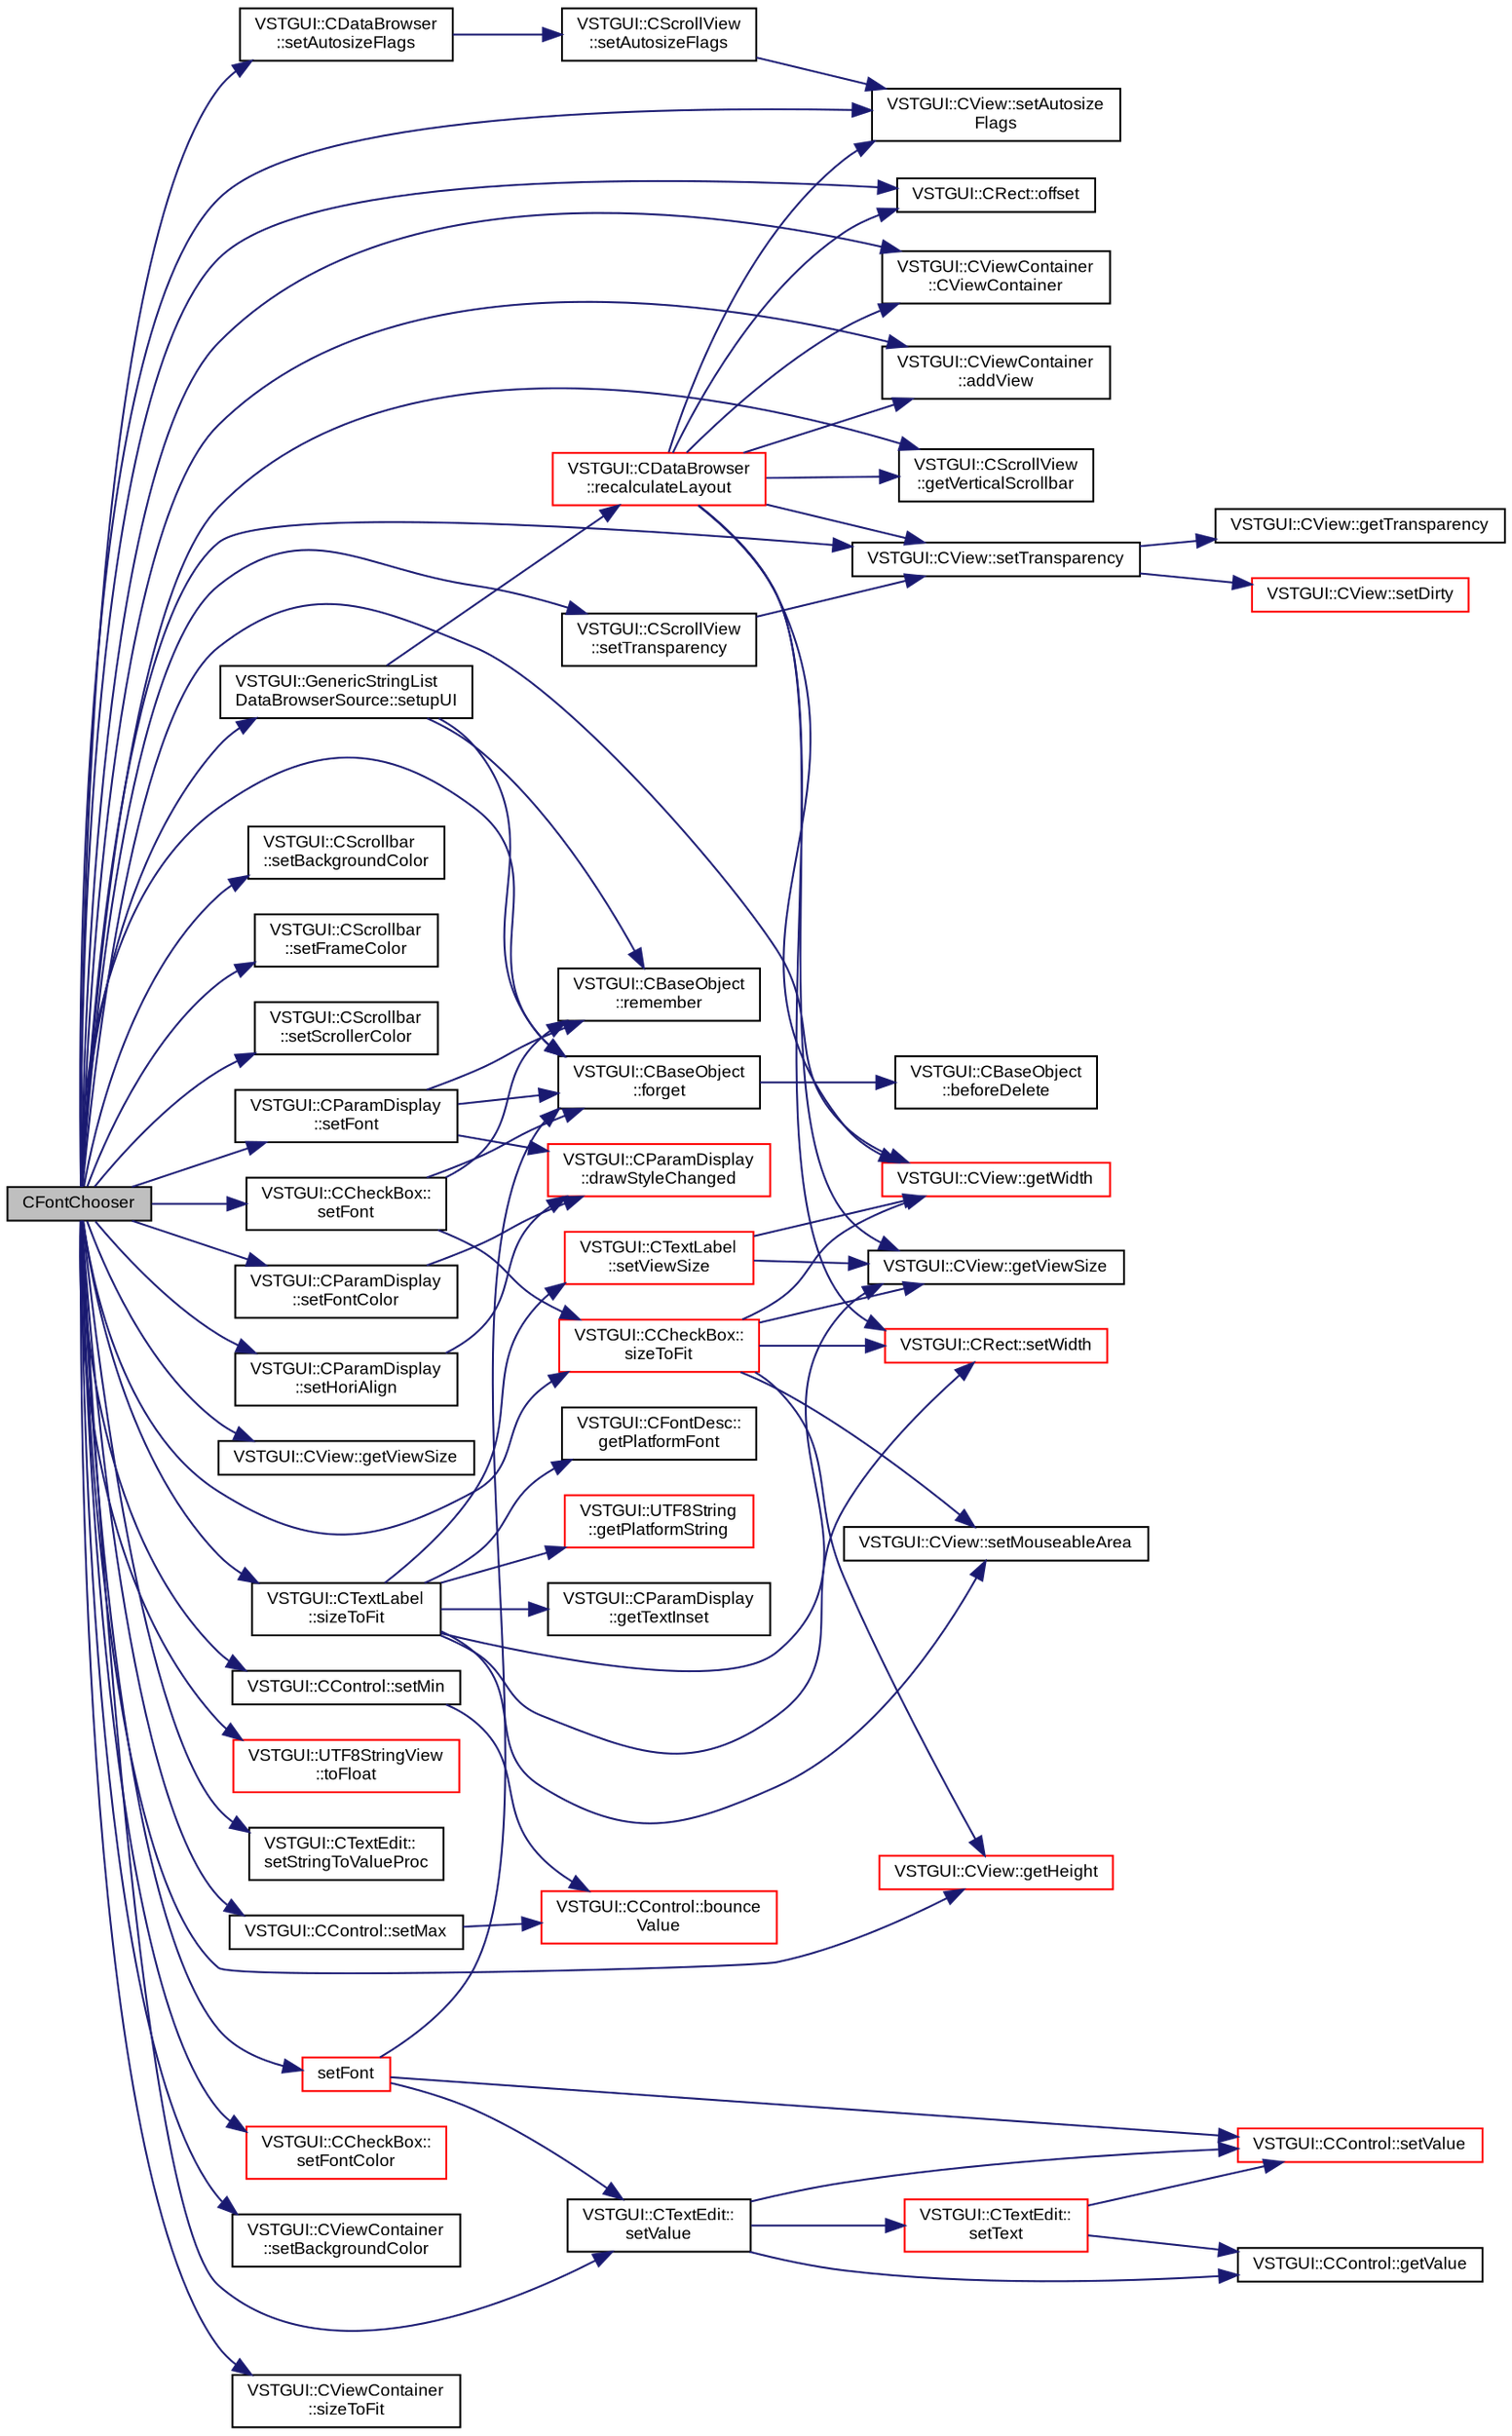digraph "CFontChooser"
{
  bgcolor="transparent";
  edge [fontname="Arial",fontsize="9",labelfontname="Arial",labelfontsize="9"];
  node [fontname="Arial",fontsize="9",shape=record];
  rankdir="LR";
  Node1 [label="CFontChooser",height=0.2,width=0.4,color="black", fillcolor="grey75", style="filled" fontcolor="black"];
  Node1 -> Node2 [color="midnightblue",fontsize="9",style="solid",fontname="Arial"];
  Node2 [label="VSTGUI::GenericStringList\lDataBrowserSource::setupUI",height=0.2,width=0.4,color="black",URL="$class_v_s_t_g_u_i_1_1_generic_string_list_data_browser_source.html#a721c0ed5144b9f9d50e5dc7fe4976492"];
  Node2 -> Node3 [color="midnightblue",fontsize="9",style="solid",fontname="Arial"];
  Node3 [label="VSTGUI::CBaseObject\l::forget",height=0.2,width=0.4,color="black",URL="$class_v_s_t_g_u_i_1_1_c_base_object.html#ad63e28fbe95a3458c97c60bfacd47ab8",tooltip="decrease refcount and delete object if refcount == 0 "];
  Node3 -> Node4 [color="midnightblue",fontsize="9",style="solid",fontname="Arial"];
  Node4 [label="VSTGUI::CBaseObject\l::beforeDelete",height=0.2,width=0.4,color="black",URL="$class_v_s_t_g_u_i_1_1_c_base_object.html#a7109cc8e58c631f14b338c5e60633d7b"];
  Node2 -> Node5 [color="midnightblue",fontsize="9",style="solid",fontname="Arial"];
  Node5 [label="VSTGUI::CBaseObject\l::remember",height=0.2,width=0.4,color="black",URL="$class_v_s_t_g_u_i_1_1_c_base_object.html#ada0719d1daaca4af1795018001769311",tooltip="increase refcount "];
  Node2 -> Node6 [color="midnightblue",fontsize="9",style="solid",fontname="Arial"];
  Node6 [label="VSTGUI::CDataBrowser\l::recalculateLayout",height=0.2,width=0.4,color="red",URL="$class_v_s_t_g_u_i_1_1_c_data_browser.html#adf67dfd47fb9d3c6051cd43cc8542cba",tooltip="trigger recalculation, call if numRows or numColumns changed "];
  Node6 -> Node7 [color="midnightblue",fontsize="9",style="solid",fontname="Arial"];
  Node7 [label="VSTGUI::CRect::offset",height=0.2,width=0.4,color="black",URL="$struct_v_s_t_g_u_i_1_1_c_rect.html#a3b15bdeea464922589dfe91b21d991ce"];
  Node6 -> Node8 [color="midnightblue",fontsize="9",style="solid",fontname="Arial"];
  Node8 [label="VSTGUI::CView::getWidth",height=0.2,width=0.4,color="red",URL="$class_v_s_t_g_u_i_1_1_c_view.html#a8b4fe88292b8e95807a9b07a26cd1cb1",tooltip="get the width of the view "];
  Node6 -> Node9 [color="midnightblue",fontsize="9",style="solid",fontname="Arial"];
  Node9 [label="VSTGUI::CRect::setWidth",height=0.2,width=0.4,color="red",URL="$struct_v_s_t_g_u_i_1_1_c_rect.html#a7e69f8e49a406917215c3260790d4698"];
  Node6 -> Node10 [color="midnightblue",fontsize="9",style="solid",fontname="Arial"];
  Node10 [label="VSTGUI::CView::getViewSize",height=0.2,width=0.4,color="black",URL="$class_v_s_t_g_u_i_1_1_c_view.html#a7b14fb07c53ccfa07dc91900f4fe01f1",tooltip="read only access to view size "];
  Node6 -> Node11 [color="midnightblue",fontsize="9",style="solid",fontname="Arial"];
  Node11 [label="VSTGUI::CViewContainer\l::CViewContainer",height=0.2,width=0.4,color="black",URL="$class_v_s_t_g_u_i_1_1_c_view_container.html#a6a955866d26fe7b3f6a64178a2ae73ce"];
  Node6 -> Node12 [color="midnightblue",fontsize="9",style="solid",fontname="Arial"];
  Node12 [label="VSTGUI::CView::setAutosize\lFlags",height=0.2,width=0.4,color="black",URL="$class_v_s_t_g_u_i_1_1_c_view.html#a8b132bc89c5168ff1601ac77aad7afbb",tooltip="set autosize flags "];
  Node6 -> Node13 [color="midnightblue",fontsize="9",style="solid",fontname="Arial"];
  Node13 [label="VSTGUI::CView::setTransparency",height=0.2,width=0.4,color="black",URL="$class_v_s_t_g_u_i_1_1_c_view.html#aa5d991b079a9b01c1fbd08f47a730a00",tooltip="set views transparent state "];
  Node13 -> Node14 [color="midnightblue",fontsize="9",style="solid",fontname="Arial"];
  Node14 [label="VSTGUI::CView::getTransparency",height=0.2,width=0.4,color="black",URL="$class_v_s_t_g_u_i_1_1_c_view.html#a98aa4626fd326017c96073613d0911c0",tooltip="get views transparent state "];
  Node13 -> Node15 [color="midnightblue",fontsize="9",style="solid",fontname="Arial"];
  Node15 [label="VSTGUI::CView::setDirty",height=0.2,width=0.4,color="red",URL="$class_v_s_t_g_u_i_1_1_c_view.html#a0f19a61606a7f547b62102310063ea76",tooltip="set the view to dirty so that it is redrawn in the next idle. Thread Safe ! "];
  Node6 -> Node16 [color="midnightblue",fontsize="9",style="solid",fontname="Arial"];
  Node16 [label="VSTGUI::CViewContainer\l::addView",height=0.2,width=0.4,color="black",URL="$class_v_s_t_g_u_i_1_1_c_view_container.html#aa3f0bcc0a5ac5c2a62405f6899dda689",tooltip="add a child view "];
  Node6 -> Node17 [color="midnightblue",fontsize="9",style="solid",fontname="Arial"];
  Node17 [label="VSTGUI::CScrollView\l::getVerticalScrollbar",height=0.2,width=0.4,color="black",URL="$class_v_s_t_g_u_i_1_1_c_scroll_view.html#a8e1563df2e452f0d9e9e0c8950a6922e",tooltip="get the vertical scrollbar "];
  Node1 -> Node3 [color="midnightblue",fontsize="9",style="solid",fontname="Arial"];
  Node1 -> Node18 [color="midnightblue",fontsize="9",style="solid",fontname="Arial"];
  Node18 [label="VSTGUI::CDataBrowser\l::setAutosizeFlags",height=0.2,width=0.4,color="black",URL="$class_v_s_t_g_u_i_1_1_c_data_browser.html#a163ebde315c3b808dfe7e806ce143f27",tooltip="set autosize flags "];
  Node18 -> Node19 [color="midnightblue",fontsize="9",style="solid",fontname="Arial"];
  Node19 [label="VSTGUI::CScrollView\l::setAutosizeFlags",height=0.2,width=0.4,color="black",URL="$class_v_s_t_g_u_i_1_1_c_scroll_view.html#a163ebde315c3b808dfe7e806ce143f27",tooltip="set autosize flags "];
  Node19 -> Node12 [color="midnightblue",fontsize="9",style="solid",fontname="Arial"];
  Node1 -> Node20 [color="midnightblue",fontsize="9",style="solid",fontname="Arial"];
  Node20 [label="VSTGUI::CScrollView\l::setTransparency",height=0.2,width=0.4,color="black",URL="$class_v_s_t_g_u_i_1_1_c_scroll_view.html#aa5d991b079a9b01c1fbd08f47a730a00",tooltip="set views transparent state "];
  Node20 -> Node13 [color="midnightblue",fontsize="9",style="solid",fontname="Arial"];
  Node1 -> Node17 [color="midnightblue",fontsize="9",style="solid",fontname="Arial"];
  Node1 -> Node21 [color="midnightblue",fontsize="9",style="solid",fontname="Arial"];
  Node21 [label="VSTGUI::CScrollbar\l::setBackgroundColor",height=0.2,width=0.4,color="black",URL="$class_v_s_t_g_u_i_1_1_c_scrollbar.html#aa326ecc3df341fb609cccd985edb0ca7"];
  Node1 -> Node22 [color="midnightblue",fontsize="9",style="solid",fontname="Arial"];
  Node22 [label="VSTGUI::CScrollbar\l::setFrameColor",height=0.2,width=0.4,color="black",URL="$class_v_s_t_g_u_i_1_1_c_scrollbar.html#a44a11177bab5ba2fb4156a8f17bfb844"];
  Node1 -> Node23 [color="midnightblue",fontsize="9",style="solid",fontname="Arial"];
  Node23 [label="VSTGUI::CScrollbar\l::setScrollerColor",height=0.2,width=0.4,color="black",URL="$class_v_s_t_g_u_i_1_1_c_scrollbar.html#a40f69027377f94d9f93f0121410f4a3e"];
  Node1 -> Node16 [color="midnightblue",fontsize="9",style="solid",fontname="Arial"];
  Node1 -> Node24 [color="midnightblue",fontsize="9",style="solid",fontname="Arial"];
  Node24 [label="VSTGUI::CParamDisplay\l::setFont",height=0.2,width=0.4,color="black",URL="$class_v_s_t_g_u_i_1_1_c_param_display.html#a9c063ae13696f9d0a2abd7979c1debe6"];
  Node24 -> Node3 [color="midnightblue",fontsize="9",style="solid",fontname="Arial"];
  Node24 -> Node5 [color="midnightblue",fontsize="9",style="solid",fontname="Arial"];
  Node24 -> Node25 [color="midnightblue",fontsize="9",style="solid",fontname="Arial"];
  Node25 [label="VSTGUI::CParamDisplay\l::drawStyleChanged",height=0.2,width=0.4,color="red",URL="$class_v_s_t_g_u_i_1_1_c_param_display.html#aebea43ccfbc91da6f5095268374de408"];
  Node1 -> Node26 [color="midnightblue",fontsize="9",style="solid",fontname="Arial"];
  Node26 [label="VSTGUI::CParamDisplay\l::setFontColor",height=0.2,width=0.4,color="black",URL="$class_v_s_t_g_u_i_1_1_c_param_display.html#aeaf6af4b5d771d43a2692ea3e1ef5342"];
  Node26 -> Node25 [color="midnightblue",fontsize="9",style="solid",fontname="Arial"];
  Node1 -> Node27 [color="midnightblue",fontsize="9",style="solid",fontname="Arial"];
  Node27 [label="VSTGUI::CTextLabel\l::sizeToFit",height=0.2,width=0.4,color="black",URL="$class_v_s_t_g_u_i_1_1_c_text_label.html#a1f9f5eb3e6ae65118a2c1f15f15acab3",tooltip="resize view to optimal size "];
  Node27 -> Node28 [color="midnightblue",fontsize="9",style="solid",fontname="Arial"];
  Node28 [label="VSTGUI::CFontDesc::\lgetPlatformFont",height=0.2,width=0.4,color="black",URL="$class_v_s_t_g_u_i_1_1_c_font_desc.html#af97b831edbd57148720d11f0aeacd378"];
  Node27 -> Node29 [color="midnightblue",fontsize="9",style="solid",fontname="Arial"];
  Node29 [label="VSTGUI::UTF8String\l::getPlatformString",height=0.2,width=0.4,color="red",URL="$class_v_s_t_g_u_i_1_1_u_t_f8_string.html#ad4cb7844d8ca30afe9f9f483dd7761ec"];
  Node27 -> Node30 [color="midnightblue",fontsize="9",style="solid",fontname="Arial"];
  Node30 [label="VSTGUI::CParamDisplay\l::getTextInset",height=0.2,width=0.4,color="black",URL="$class_v_s_t_g_u_i_1_1_c_param_display.html#a952ef367fa754a09e55d9cea6b927d29"];
  Node27 -> Node10 [color="midnightblue",fontsize="9",style="solid",fontname="Arial"];
  Node27 -> Node9 [color="midnightblue",fontsize="9",style="solid",fontname="Arial"];
  Node27 -> Node31 [color="midnightblue",fontsize="9",style="solid",fontname="Arial"];
  Node31 [label="VSTGUI::CTextLabel\l::setViewSize",height=0.2,width=0.4,color="red",URL="$class_v_s_t_g_u_i_1_1_c_text_label.html#ada1ffb857aa147620f2d01522b37569d",tooltip="set views size "];
  Node31 -> Node10 [color="midnightblue",fontsize="9",style="solid",fontname="Arial"];
  Node31 -> Node8 [color="midnightblue",fontsize="9",style="solid",fontname="Arial"];
  Node27 -> Node32 [color="midnightblue",fontsize="9",style="solid",fontname="Arial"];
  Node32 [label="VSTGUI::CView::setMouseableArea",height=0.2,width=0.4,color="black",URL="$class_v_s_t_g_u_i_1_1_c_view.html#aaf7594f7b73a027e5895469cbce92103",tooltip="set the area in which the view reacts to the mouse "];
  Node1 -> Node33 [color="midnightblue",fontsize="9",style="solid",fontname="Arial"];
  Node33 [label="VSTGUI::CParamDisplay\l::setHoriAlign",height=0.2,width=0.4,color="black",URL="$class_v_s_t_g_u_i_1_1_c_param_display.html#ab196e12537327bff0009e8d2db382599"];
  Node33 -> Node25 [color="midnightblue",fontsize="9",style="solid",fontname="Arial"];
  Node1 -> Node13 [color="midnightblue",fontsize="9",style="solid",fontname="Arial"];
  Node1 -> Node12 [color="midnightblue",fontsize="9",style="solid",fontname="Arial"];
  Node1 -> Node34 [color="midnightblue",fontsize="9",style="solid",fontname="Arial"];
  Node34 [label="VSTGUI::CView::getViewSize",height=0.2,width=0.4,color="black",URL="$class_v_s_t_g_u_i_1_1_c_view.html#a5ad6102316e6d16e4905a38ad3f16dcc",tooltip="returns the current view size "];
  Node1 -> Node35 [color="midnightblue",fontsize="9",style="solid",fontname="Arial"];
  Node35 [label="VSTGUI::CControl::setMax",height=0.2,width=0.4,color="black",URL="$class_v_s_t_g_u_i_1_1_c_control.html#a00e616bc3ffaba361c613af072df8864"];
  Node35 -> Node36 [color="midnightblue",fontsize="9",style="solid",fontname="Arial"];
  Node36 [label="VSTGUI::CControl::bounce\lValue",height=0.2,width=0.4,color="red",URL="$class_v_s_t_g_u_i_1_1_c_control.html#a28bd46996ac9f5362dcf92bf6d825e8d"];
  Node1 -> Node37 [color="midnightblue",fontsize="9",style="solid",fontname="Arial"];
  Node37 [label="VSTGUI::CControl::setMin",height=0.2,width=0.4,color="black",URL="$class_v_s_t_g_u_i_1_1_c_control.html#a5e05f9d623fcd2bf32e2dc92cffc7384"];
  Node37 -> Node36 [color="midnightblue",fontsize="9",style="solid",fontname="Arial"];
  Node1 -> Node38 [color="midnightblue",fontsize="9",style="solid",fontname="Arial"];
  Node38 [label="VSTGUI::CTextEdit::\lsetValue",height=0.2,width=0.4,color="black",URL="$class_v_s_t_g_u_i_1_1_c_text_edit.html#a06bf62da9ba043bcf1b4c26bb2bf357b"];
  Node38 -> Node39 [color="midnightblue",fontsize="9",style="solid",fontname="Arial"];
  Node39 [label="VSTGUI::CControl::setValue",height=0.2,width=0.4,color="red",URL="$class_v_s_t_g_u_i_1_1_c_control.html#a06bf62da9ba043bcf1b4c26bb2bf357b"];
  Node38 -> Node40 [color="midnightblue",fontsize="9",style="solid",fontname="Arial"];
  Node40 [label="VSTGUI::CControl::getValue",height=0.2,width=0.4,color="black",URL="$class_v_s_t_g_u_i_1_1_c_control.html#a0cecc937d7e222b7e3d8fac5294aa38f"];
  Node38 -> Node41 [color="midnightblue",fontsize="9",style="solid",fontname="Arial"];
  Node41 [label="VSTGUI::CTextEdit::\lsetText",height=0.2,width=0.4,color="red",URL="$class_v_s_t_g_u_i_1_1_c_text_edit.html#a80653cdb5bba61ef16ab813dc9732372",tooltip="set text "];
  Node41 -> Node40 [color="midnightblue",fontsize="9",style="solid",fontname="Arial"];
  Node41 -> Node39 [color="midnightblue",fontsize="9",style="solid",fontname="Arial"];
  Node1 -> Node42 [color="midnightblue",fontsize="9",style="solid",fontname="Arial"];
  Node42 [label="VSTGUI::UTF8StringView\l::toFloat",height=0.2,width=0.4,color="red",URL="$class_v_s_t_g_u_i_1_1_u_t_f8_string_view.html#a7870d93f6cf304dc2f13e0673b78b66d"];
  Node1 -> Node43 [color="midnightblue",fontsize="9",style="solid",fontname="Arial"];
  Node43 [label="VSTGUI::CTextEdit::\lsetStringToValueProc",height=0.2,width=0.4,color="black",URL="$class_v_s_t_g_u_i_1_1_c_text_edit.html#a76dab982a1f342111c3e182edc55f6fc",tooltip="deprecated use setStringToValueFunction instead if you use c++11 "];
  Node1 -> Node7 [color="midnightblue",fontsize="9",style="solid",fontname="Arial"];
  Node1 -> Node44 [color="midnightblue",fontsize="9",style="solid",fontname="Arial"];
  Node44 [label="VSTGUI::CCheckBox::\lsetFont",height=0.2,width=0.4,color="black",URL="$class_v_s_t_g_u_i_1_1_c_check_box.html#a8bb2d9e1362a2b8d9047b2e895f794fd"];
  Node44 -> Node3 [color="midnightblue",fontsize="9",style="solid",fontname="Arial"];
  Node44 -> Node5 [color="midnightblue",fontsize="9",style="solid",fontname="Arial"];
  Node44 -> Node45 [color="midnightblue",fontsize="9",style="solid",fontname="Arial"];
  Node45 [label="VSTGUI::CCheckBox::\lsizeToFit",height=0.2,width=0.4,color="red",URL="$class_v_s_t_g_u_i_1_1_c_check_box.html#a1f9f5eb3e6ae65118a2c1f15f15acab3",tooltip="resize view to optimal size "];
  Node45 -> Node10 [color="midnightblue",fontsize="9",style="solid",fontname="Arial"];
  Node45 -> Node9 [color="midnightblue",fontsize="9",style="solid",fontname="Arial"];
  Node45 -> Node8 [color="midnightblue",fontsize="9",style="solid",fontname="Arial"];
  Node45 -> Node46 [color="midnightblue",fontsize="9",style="solid",fontname="Arial"];
  Node46 [label="VSTGUI::CView::getHeight",height=0.2,width=0.4,color="red",URL="$class_v_s_t_g_u_i_1_1_c_view.html#a1f4be3a475a8fb7d8defa4621c01558d",tooltip="get the height of the view "];
  Node45 -> Node32 [color="midnightblue",fontsize="9",style="solid",fontname="Arial"];
  Node1 -> Node47 [color="midnightblue",fontsize="9",style="solid",fontname="Arial"];
  Node47 [label="VSTGUI::CCheckBox::\lsetFontColor",height=0.2,width=0.4,color="red",URL="$class_v_s_t_g_u_i_1_1_c_check_box.html#a0d6db736eada53ccb6ded817390ea3e6"];
  Node1 -> Node45 [color="midnightblue",fontsize="9",style="solid",fontname="Arial"];
  Node1 -> Node11 [color="midnightblue",fontsize="9",style="solid",fontname="Arial"];
  Node1 -> Node48 [color="midnightblue",fontsize="9",style="solid",fontname="Arial"];
  Node48 [label="VSTGUI::CViewContainer\l::setBackgroundColor",height=0.2,width=0.4,color="black",URL="$class_v_s_t_g_u_i_1_1_c_view_container.html#aa326ecc3df341fb609cccd985edb0ca7",tooltip="set the background color (will only be drawn if this container is not set to transparent and does not..."];
  Node1 -> Node8 [color="midnightblue",fontsize="9",style="solid",fontname="Arial"];
  Node1 -> Node46 [color="midnightblue",fontsize="9",style="solid",fontname="Arial"];
  Node1 -> Node49 [color="midnightblue",fontsize="9",style="solid",fontname="Arial"];
  Node49 [label="setFont",height=0.2,width=0.4,color="red",URL="$class_v_s_t_g_u_i_1_1_c_font_chooser.html#a403b82d902e75a0bc7f8ddd6d60c2f65"];
  Node49 -> Node3 [color="midnightblue",fontsize="9",style="solid",fontname="Arial"];
  Node49 -> Node38 [color="midnightblue",fontsize="9",style="solid",fontname="Arial"];
  Node49 -> Node39 [color="midnightblue",fontsize="9",style="solid",fontname="Arial"];
  Node1 -> Node50 [color="midnightblue",fontsize="9",style="solid",fontname="Arial"];
  Node50 [label="VSTGUI::CViewContainer\l::sizeToFit",height=0.2,width=0.4,color="black",URL="$class_v_s_t_g_u_i_1_1_c_view_container.html#a65912b69fcdf1cd5da604c0849874718",tooltip="resize view to optimal size "];
}
